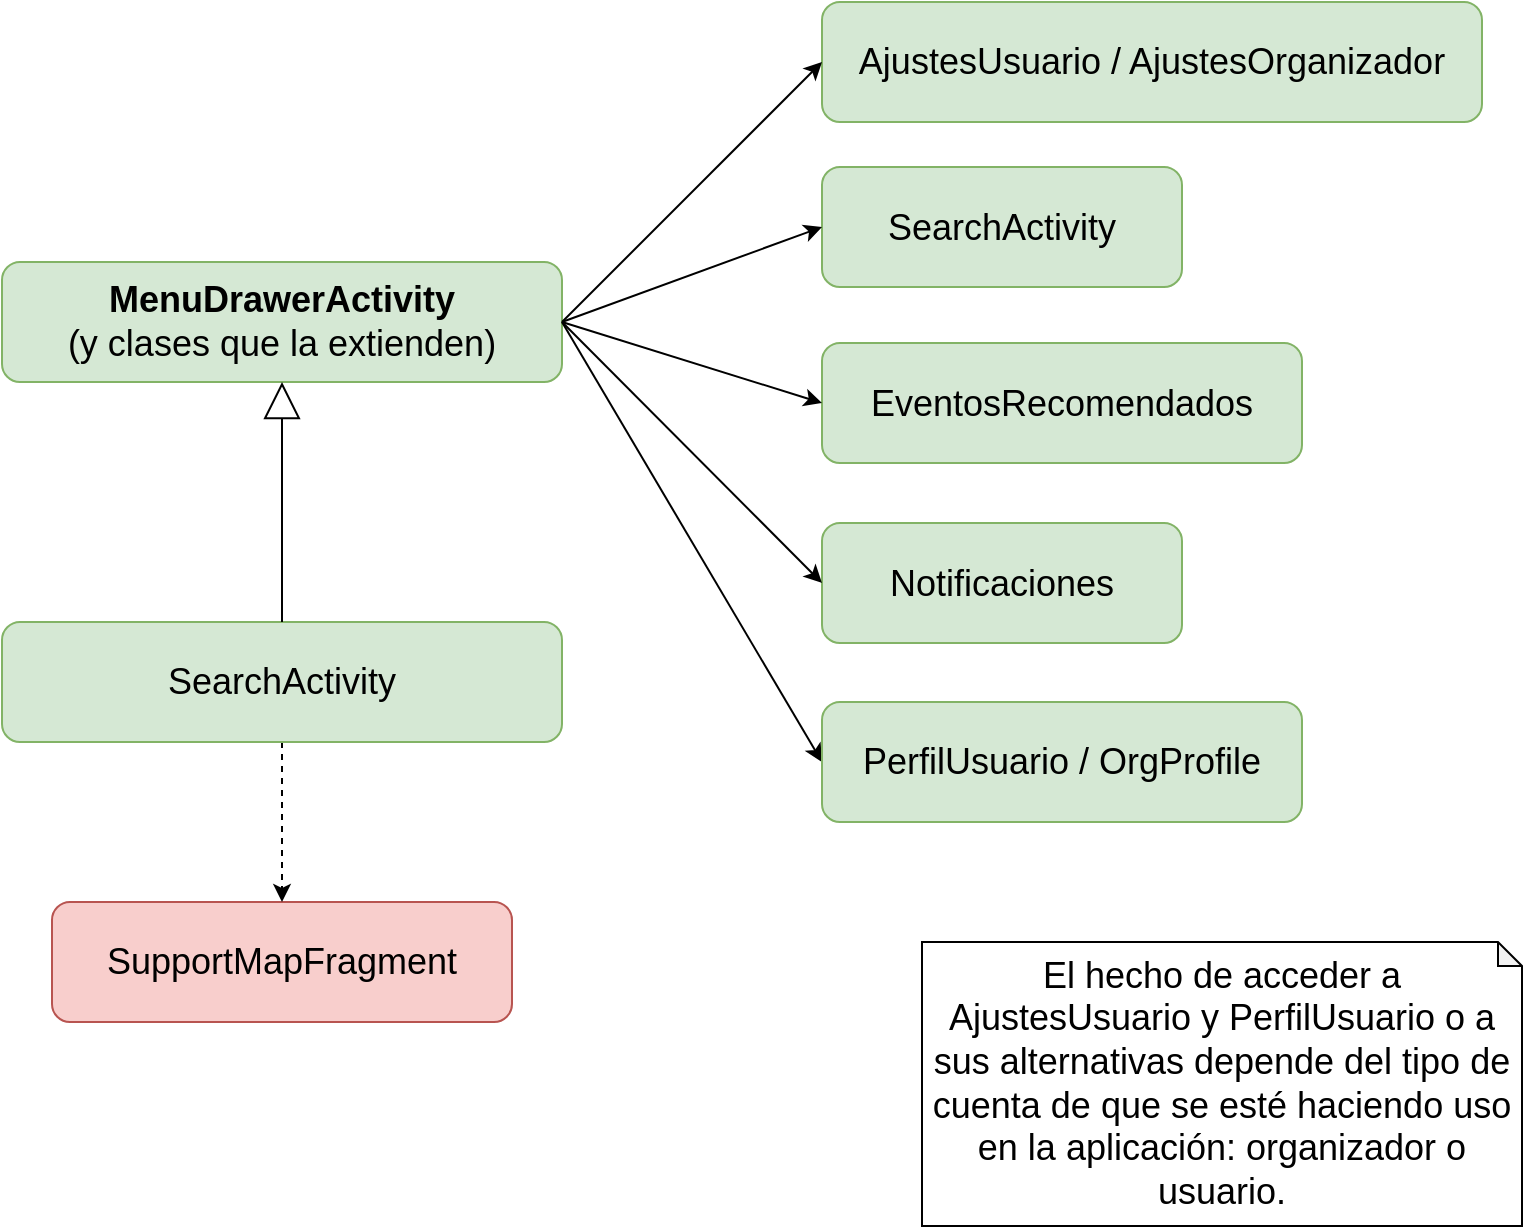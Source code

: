 <mxfile version="11.3.0" type="device" pages="1"><diagram id="MHe2kpd3jRDCHMI3seMD" name="Page-1"><mxGraphModel dx="2838" dy="1139" grid="1" gridSize="10" guides="1" tooltips="1" connect="1" arrows="1" fold="1" page="1" pageScale="1" pageWidth="827" pageHeight="1169" math="0" shadow="0"><root><mxCell id="0"/><mxCell id="1" parent="0"/><mxCell id="hfz3Fiwfz0uqKf0YWlXB-1" value="&lt;strong style=&quot;font-size: 18px ; white-space: normal&quot;&gt;MenuDrawerActivity&lt;/strong&gt;&lt;span style=&quot;font-size: 18px ; white-space: normal&quot;&gt;&lt;br&gt;(y clases que la extienden)&lt;br&gt;&lt;/span&gt;" style="rounded=1;whiteSpace=wrap;html=1;fillColor=#d5e8d4;strokeColor=#82b366;" parent="1" vertex="1"><mxGeometry x="-100" y="160" width="280" height="60" as="geometry"/></mxCell><mxCell id="hfz3Fiwfz0uqKf0YWlXB-2" value="SearchActivity" style="rounded=1;whiteSpace=wrap;html=1;fillColor=#d5e8d4;strokeColor=#82b366;fontSize=18;" parent="1" vertex="1"><mxGeometry x="310" y="112.5" width="180" height="60" as="geometry"/></mxCell><mxCell id="hfz3Fiwfz0uqKf0YWlXB-3" value="EventosRecomendados" style="rounded=1;whiteSpace=wrap;html=1;fillColor=#d5e8d4;strokeColor=#82b366;fontSize=18;" parent="1" vertex="1"><mxGeometry x="310" y="200.5" width="240" height="60" as="geometry"/></mxCell><mxCell id="hfz3Fiwfz0uqKf0YWlXB-5" value="" style="endArrow=classic;html=1;entryX=0;entryY=0.5;entryDx=0;entryDy=0;exitX=1;exitY=0.5;exitDx=0;exitDy=0;" parent="1" source="hfz3Fiwfz0uqKf0YWlXB-1" target="hfz3Fiwfz0uqKf0YWlXB-2" edge="1"><mxGeometry width="50" height="50" relative="1" as="geometry"><mxPoint x="185" y="170" as="sourcePoint"/><mxPoint x="440" y="280" as="targetPoint"/></mxGeometry></mxCell><mxCell id="hfz3Fiwfz0uqKf0YWlXB-6" value="" style="endArrow=classic;html=1;exitX=1;exitY=0.5;exitDx=0;exitDy=0;entryX=0;entryY=0.5;entryDx=0;entryDy=0;" parent="1" source="hfz3Fiwfz0uqKf0YWlXB-1" target="hfz3Fiwfz0uqKf0YWlXB-33" edge="1"><mxGeometry width="50" height="50" relative="1" as="geometry"><mxPoint x="230" y="170" as="sourcePoint"/><mxPoint x="290" y="140" as="targetPoint"/></mxGeometry></mxCell><mxCell id="hfz3Fiwfz0uqKf0YWlXB-18" value="&lt;span style=&quot;font-size: 18px&quot;&gt;SupportMapFragment&lt;/span&gt;" style="rounded=1;whiteSpace=wrap;html=1;fillColor=#f8cecc;strokeColor=#b85450;fontSize=18;fontStyle=0" parent="1" vertex="1"><mxGeometry x="-75" y="480" width="230" height="60" as="geometry"/></mxCell><mxCell id="hfz3Fiwfz0uqKf0YWlXB-29" value="Notificaciones" style="rounded=1;whiteSpace=wrap;html=1;fillColor=#d5e8d4;strokeColor=#82b366;fontSize=18;" parent="1" vertex="1"><mxGeometry x="310" y="290.5" width="180" height="60" as="geometry"/></mxCell><mxCell id="hfz3Fiwfz0uqKf0YWlXB-33" value="PerfilUsuario /&amp;nbsp;OrgProfile" style="rounded=1;whiteSpace=wrap;html=1;fillColor=#d5e8d4;strokeColor=#82b366;fontSize=18;" parent="1" vertex="1"><mxGeometry x="310" y="380" width="240" height="60" as="geometry"/></mxCell><mxCell id="hfz3Fiwfz0uqKf0YWlXB-37" value="" style="endArrow=classic;html=1;exitX=1;exitY=0.5;exitDx=0;exitDy=0;entryX=0;entryY=0.5;entryDx=0;entryDy=0;" parent="1" source="hfz3Fiwfz0uqKf0YWlXB-1" target="hfz3Fiwfz0uqKf0YWlXB-29" edge="1"><mxGeometry width="50" height="50" relative="1" as="geometry"><mxPoint x="190" y="170" as="sourcePoint"/><mxPoint x="250" y="140" as="targetPoint"/></mxGeometry></mxCell><mxCell id="hfz3Fiwfz0uqKf0YWlXB-38" value="" style="endArrow=classic;html=1;entryX=0;entryY=0.5;entryDx=0;entryDy=0;exitX=1;exitY=0.5;exitDx=0;exitDy=0;" parent="1" source="hfz3Fiwfz0uqKf0YWlXB-1" target="hfz3Fiwfz0uqKf0YWlXB-3" edge="1"><mxGeometry width="50" height="50" relative="1" as="geometry"><mxPoint x="190" y="170" as="sourcePoint"/><mxPoint x="250" y="140" as="targetPoint"/></mxGeometry></mxCell><mxCell id="hfz3Fiwfz0uqKf0YWlXB-39" value="" style="endArrow=classic;html=1;dashed=1;" parent="1" source="G5KO-RFKkd6k4gW3DzjZ-1" target="hfz3Fiwfz0uqKf0YWlXB-18" edge="1"><mxGeometry width="50" height="50" relative="1" as="geometry"><mxPoint x="190" y="170" as="sourcePoint"/><mxPoint x="40" y="350" as="targetPoint"/></mxGeometry></mxCell><mxCell id="G5KO-RFKkd6k4gW3DzjZ-1" value="&lt;span style=&quot;font-size: 18px ; white-space: normal&quot;&gt;&lt;span&gt;SearchActivity&lt;/span&gt;&lt;br&gt;&lt;/span&gt;" style="rounded=1;whiteSpace=wrap;html=1;fillColor=#d5e8d4;strokeColor=#82b366;fontStyle=0" vertex="1" parent="1"><mxGeometry x="-100" y="340" width="280" height="60" as="geometry"/></mxCell><mxCell id="G5KO-RFKkd6k4gW3DzjZ-2" value="" style="endArrow=block;endSize=16;endFill=0;html=1;fontSize=18;" edge="1" parent="1" source="G5KO-RFKkd6k4gW3DzjZ-1" target="hfz3Fiwfz0uqKf0YWlXB-1"><mxGeometry width="160" relative="1" as="geometry"><mxPoint x="-200" y="470" as="sourcePoint"/><mxPoint x="-40" y="470" as="targetPoint"/></mxGeometry></mxCell><mxCell id="G5KO-RFKkd6k4gW3DzjZ-3" value="&lt;span style=&quot;font-size: 18px&quot;&gt;AjustesUsuario / AjustesOrganizador&lt;/span&gt;" style="rounded=1;whiteSpace=wrap;html=1;fillColor=#d5e8d4;strokeColor=#82b366;fontSize=18;fontStyle=0" vertex="1" parent="1"><mxGeometry x="310" y="30" width="330" height="60" as="geometry"/></mxCell><mxCell id="G5KO-RFKkd6k4gW3DzjZ-4" value="" style="endArrow=classic;html=1;exitX=1;exitY=0.5;exitDx=0;exitDy=0;entryX=0;entryY=0.5;entryDx=0;entryDy=0;" edge="1" target="G5KO-RFKkd6k4gW3DzjZ-3" parent="1" source="hfz3Fiwfz0uqKf0YWlXB-1"><mxGeometry width="50" height="50" relative="1" as="geometry"><mxPoint x="180" y="80" as="sourcePoint"/><mxPoint x="440" y="200" as="targetPoint"/></mxGeometry></mxCell><mxCell id="G5KO-RFKkd6k4gW3DzjZ-6" value="El hecho de acceder a AjustesUsuario y PerfilUsuario o a sus alternativas depende del tipo de cuenta de que se esté haciendo uso en la aplicación: organizador o usuario." style="shape=note;whiteSpace=wrap;html=1;backgroundOutline=1;darkOpacity=0.05;fontSize=18;size=12;" vertex="1" parent="1"><mxGeometry x="360" y="500" width="300" height="142" as="geometry"/></mxCell></root></mxGraphModel></diagram></mxfile>